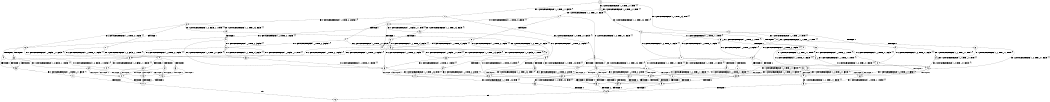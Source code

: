 digraph BCG {
size = "7, 10.5";
center = TRUE;
node [shape = circle];
0 [peripheries = 2];
0 -> 1 [label = "EX !1 !ATOMIC_EXCH_BRANCH (1, +1, TRUE, +1, 1, FALSE) !{}"];
0 -> 2 [label = "EX !2 !ATOMIC_EXCH_BRANCH (1, +0, TRUE, +0, 1, TRUE) !{}"];
0 -> 3 [label = "EX !0 !ATOMIC_EXCH_BRANCH (1, +1, TRUE, +0, 3, TRUE) !{}"];
1 -> 4 [label = "TERMINATE !1"];
1 -> 5 [label = "EX !2 !ATOMIC_EXCH_BRANCH (1, +0, TRUE, +0, 1, FALSE) !{}"];
1 -> 6 [label = "EX !0 !ATOMIC_EXCH_BRANCH (1, +1, TRUE, +0, 3, FALSE) !{}"];
2 -> 7 [label = "EX !1 !ATOMIC_EXCH_BRANCH (1, +1, TRUE, +1, 1, FALSE) !{}"];
2 -> 8 [label = "EX !0 !ATOMIC_EXCH_BRANCH (1, +1, TRUE, +0, 3, TRUE) !{}"];
2 -> 2 [label = "EX !2 !ATOMIC_EXCH_BRANCH (1, +0, TRUE, +0, 1, TRUE) !{}"];
3 -> 9 [label = "TERMINATE !0"];
3 -> 10 [label = "EX !1 !ATOMIC_EXCH_BRANCH (1, +1, TRUE, +1, 1, TRUE) !{}"];
3 -> 11 [label = "EX !2 !ATOMIC_EXCH_BRANCH (1, +0, TRUE, +0, 1, FALSE) !{}"];
4 -> 12 [label = "EX !2 !ATOMIC_EXCH_BRANCH (1, +0, TRUE, +0, 1, FALSE) !{}"];
4 -> 13 [label = "EX !0 !ATOMIC_EXCH_BRANCH (1, +1, TRUE, +0, 3, FALSE) !{}"];
5 -> 14 [label = "TERMINATE !1"];
5 -> 15 [label = "TERMINATE !2"];
5 -> 16 [label = "EX !0 !ATOMIC_EXCH_BRANCH (1, +1, TRUE, +0, 3, TRUE) !{}"];
6 -> 17 [label = "TERMINATE !1"];
6 -> 18 [label = "EX !2 !ATOMIC_EXCH_BRANCH (1, +0, TRUE, +0, 1, FALSE) !{}"];
6 -> 19 [label = "EX !0 !ATOMIC_EXCH_BRANCH (1, +0, FALSE, +1, 1, TRUE) !{}"];
7 -> 20 [label = "TERMINATE !1"];
7 -> 21 [label = "EX !0 !ATOMIC_EXCH_BRANCH (1, +1, TRUE, +0, 3, FALSE) !{}"];
7 -> 5 [label = "EX !2 !ATOMIC_EXCH_BRANCH (1, +0, TRUE, +0, 1, FALSE) !{}"];
8 -> 22 [label = "TERMINATE !0"];
8 -> 23 [label = "EX !1 !ATOMIC_EXCH_BRANCH (1, +1, TRUE, +1, 1, TRUE) !{}"];
8 -> 11 [label = "EX !2 !ATOMIC_EXCH_BRANCH (1, +0, TRUE, +0, 1, FALSE) !{}"];
9 -> 24 [label = "EX !1 !ATOMIC_EXCH_BRANCH (1, +1, TRUE, +1, 1, TRUE) !{}"];
9 -> 25 [label = "EX !2 !ATOMIC_EXCH_BRANCH (1, +0, TRUE, +0, 1, FALSE) !{}"];
10 -> 26 [label = "TERMINATE !0"];
10 -> 27 [label = "EX !2 !ATOMIC_EXCH_BRANCH (1, +0, TRUE, +0, 1, FALSE) !{}"];
10 -> 10 [label = "EX !1 !ATOMIC_EXCH_BRANCH (1, +1, TRUE, +1, 1, TRUE) !{}"];
11 -> 28 [label = "TERMINATE !2"];
11 -> 29 [label = "TERMINATE !0"];
11 -> 16 [label = "EX !1 !ATOMIC_EXCH_BRANCH (1, +1, TRUE, +1, 1, FALSE) !{}"];
12 -> 30 [label = "TERMINATE !2"];
12 -> 31 [label = "EX !0 !ATOMIC_EXCH_BRANCH (1, +1, TRUE, +0, 3, TRUE) !{}"];
13 -> 32 [label = "EX !2 !ATOMIC_EXCH_BRANCH (1, +0, TRUE, +0, 1, FALSE) !{}"];
13 -> 33 [label = "EX !0 !ATOMIC_EXCH_BRANCH (1, +0, FALSE, +1, 1, TRUE) !{}"];
14 -> 30 [label = "TERMINATE !2"];
14 -> 31 [label = "EX !0 !ATOMIC_EXCH_BRANCH (1, +1, TRUE, +0, 3, TRUE) !{}"];
15 -> 30 [label = "TERMINATE !1"];
15 -> 34 [label = "EX !0 !ATOMIC_EXCH_BRANCH (1, +1, TRUE, +0, 3, TRUE) !{}"];
16 -> 35 [label = "TERMINATE !1"];
16 -> 36 [label = "TERMINATE !2"];
16 -> 37 [label = "TERMINATE !0"];
17 -> 33 [label = "EX !0 !ATOMIC_EXCH_BRANCH (1, +0, FALSE, +1, 1, TRUE) !{}"];
17 -> 32 [label = "EX !2 !ATOMIC_EXCH_BRANCH (1, +0, TRUE, +0, 1, FALSE) !{}"];
18 -> 38 [label = "TERMINATE !1"];
18 -> 39 [label = "TERMINATE !2"];
18 -> 40 [label = "EX !0 !ATOMIC_EXCH_BRANCH (1, +0, FALSE, +1, 1, FALSE) !{}"];
19 -> 41 [label = "TERMINATE !1"];
19 -> 42 [label = "EX !2 !ATOMIC_EXCH_BRANCH (1, +0, TRUE, +0, 1, FALSE) !{}"];
19 -> 6 [label = "EX !0 !ATOMIC_EXCH_BRANCH (1, +1, TRUE, +0, 3, FALSE) !{}"];
20 -> 12 [label = "EX !2 !ATOMIC_EXCH_BRANCH (1, +0, TRUE, +0, 1, FALSE) !{}"];
20 -> 43 [label = "EX !0 !ATOMIC_EXCH_BRANCH (1, +1, TRUE, +0, 3, FALSE) !{}"];
21 -> 44 [label = "TERMINATE !1"];
21 -> 18 [label = "EX !2 !ATOMIC_EXCH_BRANCH (1, +0, TRUE, +0, 1, FALSE) !{}"];
21 -> 45 [label = "EX !0 !ATOMIC_EXCH_BRANCH (1, +0, FALSE, +1, 1, TRUE) !{}"];
22 -> 25 [label = "EX !2 !ATOMIC_EXCH_BRANCH (1, +0, TRUE, +0, 1, FALSE) !{}"];
22 -> 46 [label = "EX !1 !ATOMIC_EXCH_BRANCH (1, +1, TRUE, +1, 1, TRUE) !{}"];
23 -> 47 [label = "TERMINATE !0"];
23 -> 27 [label = "EX !2 !ATOMIC_EXCH_BRANCH (1, +0, TRUE, +0, 1, FALSE) !{}"];
23 -> 23 [label = "EX !1 !ATOMIC_EXCH_BRANCH (1, +1, TRUE, +1, 1, TRUE) !{}"];
24 -> 48 [label = "EX !2 !ATOMIC_EXCH_BRANCH (1, +0, TRUE, +0, 1, FALSE) !{}"];
24 -> 24 [label = "EX !1 !ATOMIC_EXCH_BRANCH (1, +1, TRUE, +1, 1, TRUE) !{}"];
25 -> 49 [label = "TERMINATE !2"];
25 -> 50 [label = "EX !1 !ATOMIC_EXCH_BRANCH (1, +1, TRUE, +1, 1, FALSE) !{}"];
26 -> 24 [label = "EX !1 !ATOMIC_EXCH_BRANCH (1, +1, TRUE, +1, 1, TRUE) !{}"];
26 -> 48 [label = "EX !2 !ATOMIC_EXCH_BRANCH (1, +0, TRUE, +0, 1, FALSE) !{}"];
27 -> 51 [label = "TERMINATE !2"];
27 -> 52 [label = "TERMINATE !0"];
27 -> 16 [label = "EX !1 !ATOMIC_EXCH_BRANCH (1, +1, TRUE, +1, 1, FALSE) !{}"];
28 -> 49 [label = "TERMINATE !0"];
28 -> 34 [label = "EX !1 !ATOMIC_EXCH_BRANCH (1, +1, TRUE, +1, 1, FALSE) !{}"];
29 -> 49 [label = "TERMINATE !2"];
29 -> 50 [label = "EX !1 !ATOMIC_EXCH_BRANCH (1, +1, TRUE, +1, 1, FALSE) !{}"];
30 -> 53 [label = "EX !0 !ATOMIC_EXCH_BRANCH (1, +1, TRUE, +0, 3, TRUE) !{}"];
31 -> 54 [label = "TERMINATE !2"];
31 -> 55 [label = "TERMINATE !0"];
32 -> 56 [label = "TERMINATE !2"];
32 -> 57 [label = "EX !0 !ATOMIC_EXCH_BRANCH (1, +0, FALSE, +1, 1, FALSE) !{}"];
33 -> 58 [label = "EX !2 !ATOMIC_EXCH_BRANCH (1, +0, TRUE, +0, 1, FALSE) !{}"];
33 -> 13 [label = "EX !0 !ATOMIC_EXCH_BRANCH (1, +1, TRUE, +0, 3, FALSE) !{}"];
34 -> 54 [label = "TERMINATE !1"];
34 -> 59 [label = "TERMINATE !0"];
35 -> 54 [label = "TERMINATE !2"];
35 -> 55 [label = "TERMINATE !0"];
36 -> 54 [label = "TERMINATE !1"];
36 -> 59 [label = "TERMINATE !0"];
37 -> 55 [label = "TERMINATE !1"];
37 -> 59 [label = "TERMINATE !2"];
38 -> 57 [label = "EX !0 !ATOMIC_EXCH_BRANCH (1, +0, FALSE, +1, 1, FALSE) !{}"];
38 -> 56 [label = "TERMINATE !2"];
39 -> 60 [label = "EX !0 !ATOMIC_EXCH_BRANCH (1, +0, FALSE, +1, 1, FALSE) !{}"];
39 -> 56 [label = "TERMINATE !1"];
40 -> 61 [label = "TERMINATE !1"];
40 -> 62 [label = "TERMINATE !2"];
40 -> 63 [label = "TERMINATE !0"];
41 -> 13 [label = "EX !0 !ATOMIC_EXCH_BRANCH (1, +1, TRUE, +0, 3, FALSE) !{}"];
41 -> 58 [label = "EX !2 !ATOMIC_EXCH_BRANCH (1, +0, TRUE, +0, 1, FALSE) !{}"];
42 -> 64 [label = "TERMINATE !1"];
42 -> 65 [label = "TERMINATE !2"];
42 -> 16 [label = "EX !0 !ATOMIC_EXCH_BRANCH (1, +1, TRUE, +0, 3, TRUE) !{}"];
43 -> 32 [label = "EX !2 !ATOMIC_EXCH_BRANCH (1, +0, TRUE, +0, 1, FALSE) !{}"];
43 -> 66 [label = "EX !0 !ATOMIC_EXCH_BRANCH (1, +0, FALSE, +1, 1, TRUE) !{}"];
44 -> 32 [label = "EX !2 !ATOMIC_EXCH_BRANCH (1, +0, TRUE, +0, 1, FALSE) !{}"];
44 -> 66 [label = "EX !0 !ATOMIC_EXCH_BRANCH (1, +0, FALSE, +1, 1, TRUE) !{}"];
45 -> 67 [label = "TERMINATE !1"];
45 -> 42 [label = "EX !2 !ATOMIC_EXCH_BRANCH (1, +0, TRUE, +0, 1, FALSE) !{}"];
45 -> 21 [label = "EX !0 !ATOMIC_EXCH_BRANCH (1, +1, TRUE, +0, 3, FALSE) !{}"];
46 -> 48 [label = "EX !2 !ATOMIC_EXCH_BRANCH (1, +0, TRUE, +0, 1, FALSE) !{}"];
46 -> 46 [label = "EX !1 !ATOMIC_EXCH_BRANCH (1, +1, TRUE, +1, 1, TRUE) !{}"];
47 -> 48 [label = "EX !2 !ATOMIC_EXCH_BRANCH (1, +0, TRUE, +0, 1, FALSE) !{}"];
47 -> 46 [label = "EX !1 !ATOMIC_EXCH_BRANCH (1, +1, TRUE, +1, 1, TRUE) !{}"];
48 -> 68 [label = "TERMINATE !2"];
48 -> 50 [label = "EX !1 !ATOMIC_EXCH_BRANCH (1, +1, TRUE, +1, 1, FALSE) !{}"];
49 -> 69 [label = "EX !1 !ATOMIC_EXCH_BRANCH (1, +1, TRUE, +1, 1, FALSE) !{}"];
50 -> 55 [label = "TERMINATE !1"];
50 -> 59 [label = "TERMINATE !2"];
51 -> 34 [label = "EX !1 !ATOMIC_EXCH_BRANCH (1, +1, TRUE, +1, 1, FALSE) !{}"];
51 -> 68 [label = "TERMINATE !0"];
52 -> 50 [label = "EX !1 !ATOMIC_EXCH_BRANCH (1, +1, TRUE, +1, 1, FALSE) !{}"];
52 -> 68 [label = "TERMINATE !2"];
53 -> 70 [label = "TERMINATE !0"];
54 -> 70 [label = "TERMINATE !0"];
55 -> 70 [label = "TERMINATE !2"];
56 -> 71 [label = "EX !0 !ATOMIC_EXCH_BRANCH (1, +0, FALSE, +1, 1, FALSE) !{}"];
57 -> 72 [label = "TERMINATE !2"];
57 -> 73 [label = "TERMINATE !0"];
58 -> 74 [label = "TERMINATE !2"];
58 -> 31 [label = "EX !0 !ATOMIC_EXCH_BRANCH (1, +1, TRUE, +0, 3, TRUE) !{}"];
59 -> 70 [label = "TERMINATE !1"];
60 -> 72 [label = "TERMINATE !1"];
60 -> 75 [label = "TERMINATE !0"];
61 -> 72 [label = "TERMINATE !2"];
61 -> 73 [label = "TERMINATE !0"];
62 -> 72 [label = "TERMINATE !1"];
62 -> 75 [label = "TERMINATE !0"];
63 -> 73 [label = "TERMINATE !1"];
63 -> 75 [label = "TERMINATE !2"];
64 -> 31 [label = "EX !0 !ATOMIC_EXCH_BRANCH (1, +1, TRUE, +0, 3, TRUE) !{}"];
64 -> 74 [label = "TERMINATE !2"];
65 -> 34 [label = "EX !0 !ATOMIC_EXCH_BRANCH (1, +1, TRUE, +0, 3, TRUE) !{}"];
65 -> 74 [label = "TERMINATE !1"];
66 -> 58 [label = "EX !2 !ATOMIC_EXCH_BRANCH (1, +0, TRUE, +0, 1, FALSE) !{}"];
66 -> 43 [label = "EX !0 !ATOMIC_EXCH_BRANCH (1, +1, TRUE, +0, 3, FALSE) !{}"];
67 -> 58 [label = "EX !2 !ATOMIC_EXCH_BRANCH (1, +0, TRUE, +0, 1, FALSE) !{}"];
67 -> 43 [label = "EX !0 !ATOMIC_EXCH_BRANCH (1, +1, TRUE, +0, 3, FALSE) !{}"];
68 -> 69 [label = "EX !1 !ATOMIC_EXCH_BRANCH (1, +1, TRUE, +1, 1, FALSE) !{}"];
69 -> 70 [label = "TERMINATE !1"];
70 -> 76 [label = "exit"];
71 -> 77 [label = "TERMINATE !0"];
72 -> 77 [label = "TERMINATE !0"];
73 -> 77 [label = "TERMINATE !2"];
74 -> 53 [label = "EX !0 !ATOMIC_EXCH_BRANCH (1, +1, TRUE, +0, 3, TRUE) !{}"];
75 -> 77 [label = "TERMINATE !1"];
77 -> 76 [label = "exit"];
}
